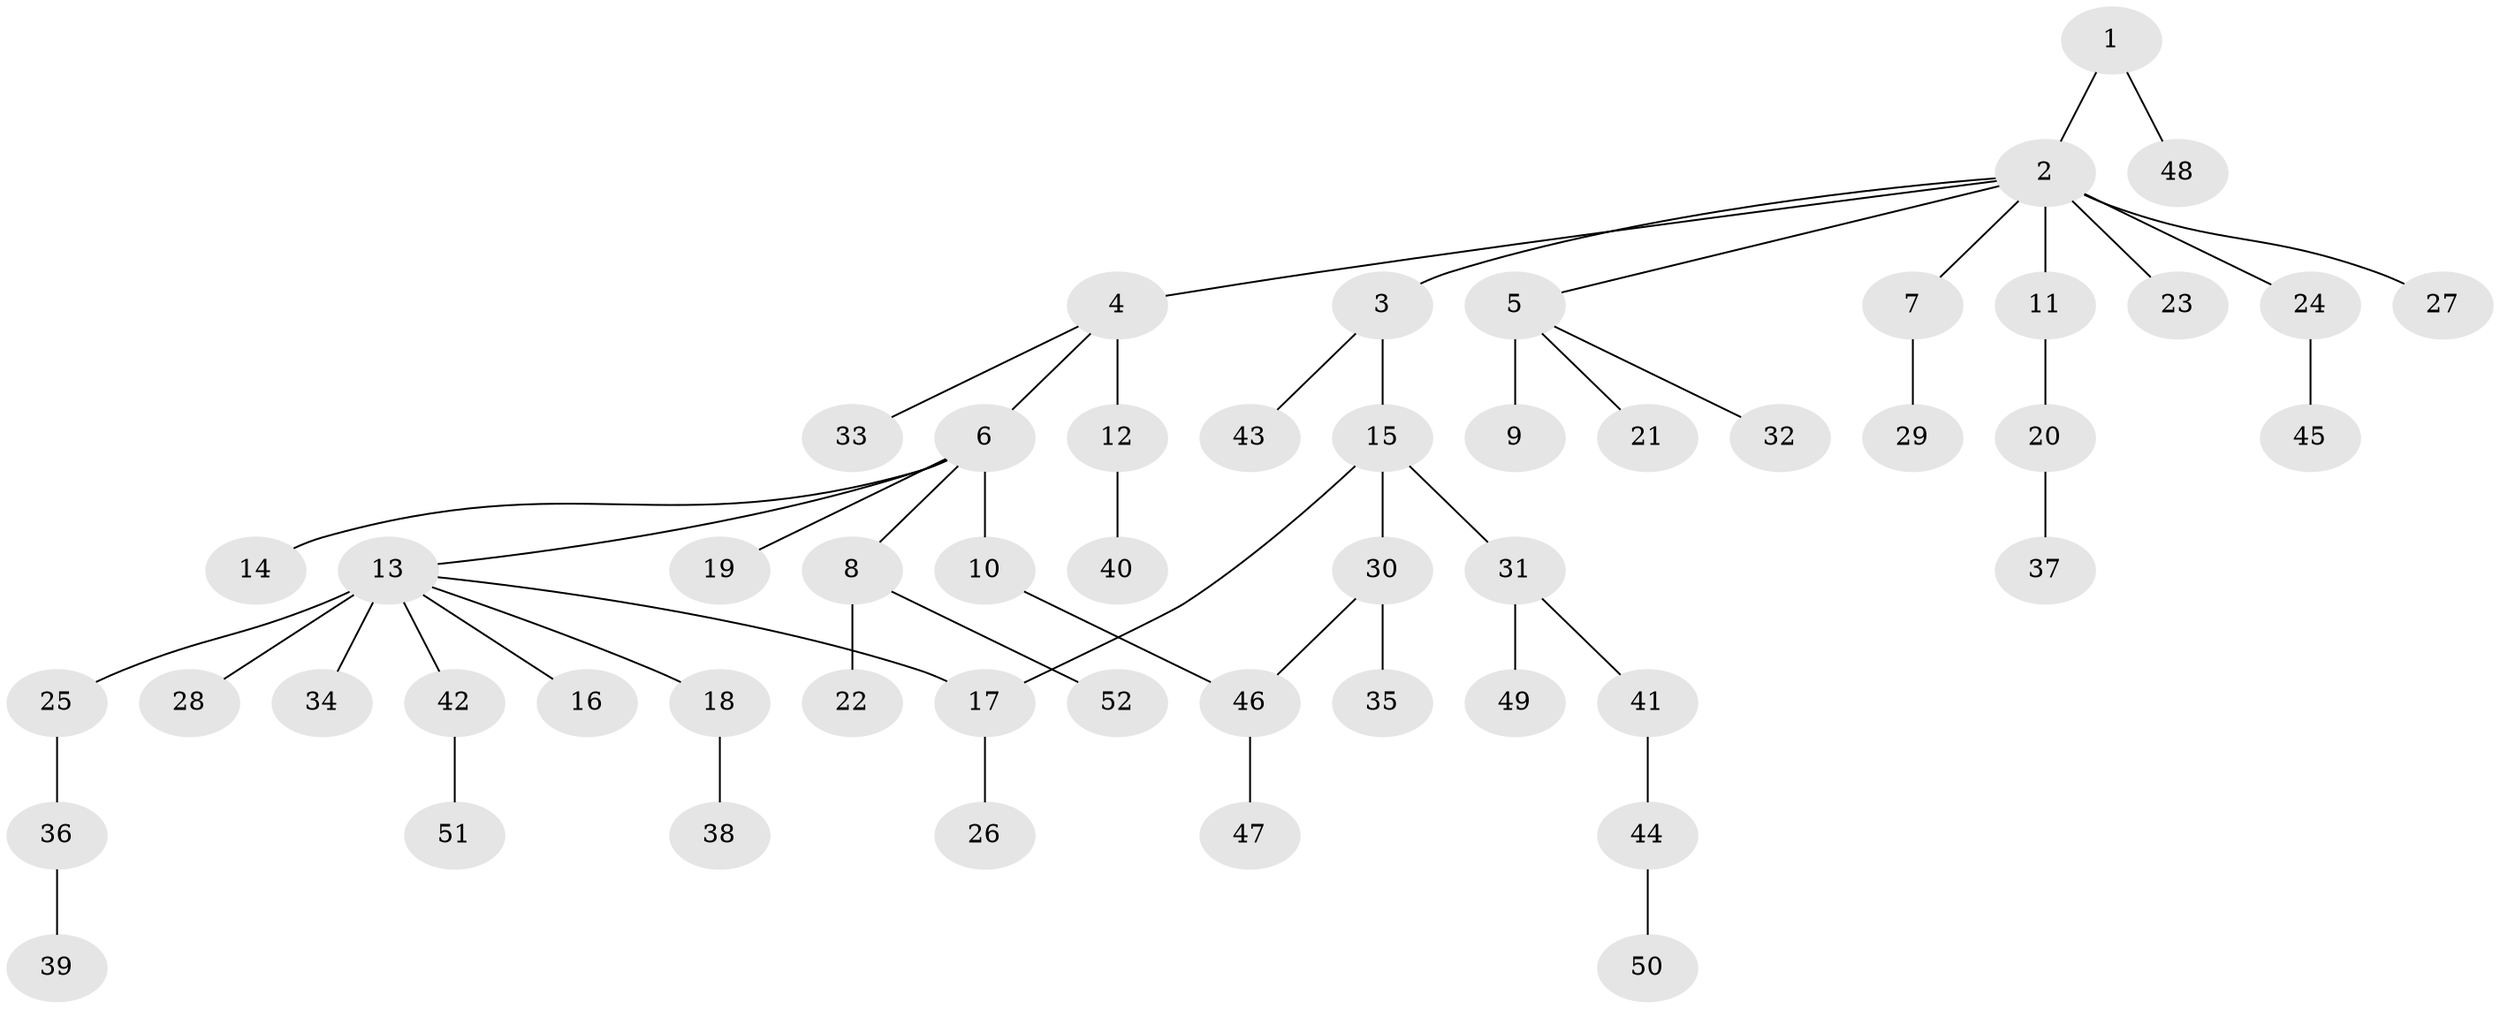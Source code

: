 // original degree distribution, {3: 0.06976744186046512, 18: 0.007751937984496124, 4: 0.05426356589147287, 9: 0.015503875968992248, 15: 0.007751937984496124, 5: 0.023255813953488372, 1: 0.6434108527131783, 2: 0.17054263565891473, 12: 0.007751937984496124}
// Generated by graph-tools (version 1.1) at 2025/50/03/04/25 22:50:15]
// undirected, 52 vertices, 53 edges
graph export_dot {
  node [color=gray90,style=filled];
  1;
  2;
  3;
  4;
  5;
  6;
  7;
  8;
  9;
  10;
  11;
  12;
  13;
  14;
  15;
  16;
  17;
  18;
  19;
  20;
  21;
  22;
  23;
  24;
  25;
  26;
  27;
  28;
  29;
  30;
  31;
  32;
  33;
  34;
  35;
  36;
  37;
  38;
  39;
  40;
  41;
  42;
  43;
  44;
  45;
  46;
  47;
  48;
  49;
  50;
  51;
  52;
  1 -- 2 [weight=1.0];
  1 -- 48 [weight=1.0];
  2 -- 3 [weight=1.0];
  2 -- 4 [weight=1.0];
  2 -- 5 [weight=1.0];
  2 -- 7 [weight=1.0];
  2 -- 11 [weight=9.0];
  2 -- 23 [weight=1.0];
  2 -- 24 [weight=1.0];
  2 -- 27 [weight=1.0];
  3 -- 15 [weight=1.0];
  3 -- 43 [weight=1.0];
  4 -- 6 [weight=1.0];
  4 -- 12 [weight=5.0];
  4 -- 33 [weight=1.0];
  5 -- 9 [weight=8.0];
  5 -- 21 [weight=1.0];
  5 -- 32 [weight=1.0];
  6 -- 8 [weight=1.0];
  6 -- 10 [weight=9.0];
  6 -- 13 [weight=1.0];
  6 -- 14 [weight=1.0];
  6 -- 19 [weight=1.0];
  7 -- 29 [weight=3.0];
  8 -- 22 [weight=1.0];
  8 -- 52 [weight=1.0];
  10 -- 46 [weight=1.0];
  11 -- 20 [weight=1.0];
  12 -- 40 [weight=1.0];
  13 -- 16 [weight=1.0];
  13 -- 17 [weight=1.0];
  13 -- 18 [weight=1.0];
  13 -- 25 [weight=1.0];
  13 -- 28 [weight=4.0];
  13 -- 34 [weight=1.0];
  13 -- 42 [weight=1.0];
  15 -- 17 [weight=1.0];
  15 -- 30 [weight=1.0];
  15 -- 31 [weight=1.0];
  17 -- 26 [weight=1.0];
  18 -- 38 [weight=1.0];
  20 -- 37 [weight=1.0];
  24 -- 45 [weight=1.0];
  25 -- 36 [weight=1.0];
  30 -- 35 [weight=1.0];
  30 -- 46 [weight=1.0];
  31 -- 41 [weight=1.0];
  31 -- 49 [weight=1.0];
  36 -- 39 [weight=2.0];
  41 -- 44 [weight=1.0];
  42 -- 51 [weight=1.0];
  44 -- 50 [weight=1.0];
  46 -- 47 [weight=1.0];
}
